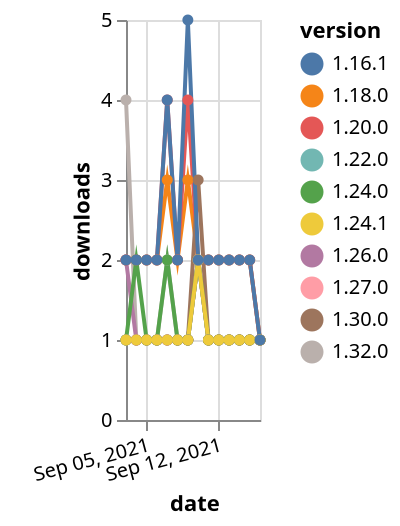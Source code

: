 {"$schema": "https://vega.github.io/schema/vega-lite/v5.json", "description": "A simple bar chart with embedded data.", "data": {"values": [{"date": "2021-09-03", "total": 2624, "delta": 2, "version": "1.18.0"}, {"date": "2021-09-04", "total": 2626, "delta": 2, "version": "1.18.0"}, {"date": "2021-09-05", "total": 2628, "delta": 2, "version": "1.18.0"}, {"date": "2021-09-06", "total": 2630, "delta": 2, "version": "1.18.0"}, {"date": "2021-09-07", "total": 2633, "delta": 3, "version": "1.18.0"}, {"date": "2021-09-08", "total": 2635, "delta": 2, "version": "1.18.0"}, {"date": "2021-09-09", "total": 2638, "delta": 3, "version": "1.18.0"}, {"date": "2021-09-10", "total": 2640, "delta": 2, "version": "1.18.0"}, {"date": "2021-09-11", "total": 2642, "delta": 2, "version": "1.18.0"}, {"date": "2021-09-12", "total": 2644, "delta": 2, "version": "1.18.0"}, {"date": "2021-09-13", "total": 2646, "delta": 2, "version": "1.18.0"}, {"date": "2021-09-14", "total": 2648, "delta": 2, "version": "1.18.0"}, {"date": "2021-09-15", "total": 2650, "delta": 2, "version": "1.18.0"}, {"date": "2021-09-16", "total": 2651, "delta": 1, "version": "1.18.0"}, {"date": "2021-09-03", "total": 127, "delta": 4, "version": "1.32.0"}, {"date": "2021-09-04", "total": 128, "delta": 1, "version": "1.32.0"}, {"date": "2021-09-05", "total": 129, "delta": 1, "version": "1.32.0"}, {"date": "2021-09-06", "total": 130, "delta": 1, "version": "1.32.0"}, {"date": "2021-09-07", "total": 132, "delta": 2, "version": "1.32.0"}, {"date": "2021-09-08", "total": 133, "delta": 1, "version": "1.32.0"}, {"date": "2021-09-09", "total": 134, "delta": 1, "version": "1.32.0"}, {"date": "2021-09-10", "total": 136, "delta": 2, "version": "1.32.0"}, {"date": "2021-09-11", "total": 137, "delta": 1, "version": "1.32.0"}, {"date": "2021-09-12", "total": 138, "delta": 1, "version": "1.32.0"}, {"date": "2021-09-13", "total": 139, "delta": 1, "version": "1.32.0"}, {"date": "2021-09-14", "total": 140, "delta": 1, "version": "1.32.0"}, {"date": "2021-09-15", "total": 141, "delta": 1, "version": "1.32.0"}, {"date": "2021-09-16", "total": 142, "delta": 1, "version": "1.32.0"}, {"date": "2021-09-03", "total": 248, "delta": 1, "version": "1.22.0"}, {"date": "2021-09-04", "total": 249, "delta": 1, "version": "1.22.0"}, {"date": "2021-09-05", "total": 250, "delta": 1, "version": "1.22.0"}, {"date": "2021-09-06", "total": 251, "delta": 1, "version": "1.22.0"}, {"date": "2021-09-07", "total": 252, "delta": 1, "version": "1.22.0"}, {"date": "2021-09-08", "total": 253, "delta": 1, "version": "1.22.0"}, {"date": "2021-09-09", "total": 254, "delta": 1, "version": "1.22.0"}, {"date": "2021-09-10", "total": 256, "delta": 2, "version": "1.22.0"}, {"date": "2021-09-11", "total": 257, "delta": 1, "version": "1.22.0"}, {"date": "2021-09-12", "total": 258, "delta": 1, "version": "1.22.0"}, {"date": "2021-09-13", "total": 259, "delta": 1, "version": "1.22.0"}, {"date": "2021-09-14", "total": 260, "delta": 1, "version": "1.22.0"}, {"date": "2021-09-15", "total": 261, "delta": 1, "version": "1.22.0"}, {"date": "2021-09-16", "total": 262, "delta": 1, "version": "1.22.0"}, {"date": "2021-09-03", "total": 180, "delta": 2, "version": "1.26.0"}, {"date": "2021-09-04", "total": 181, "delta": 1, "version": "1.26.0"}, {"date": "2021-09-05", "total": 182, "delta": 1, "version": "1.26.0"}, {"date": "2021-09-06", "total": 183, "delta": 1, "version": "1.26.0"}, {"date": "2021-09-07", "total": 184, "delta": 1, "version": "1.26.0"}, {"date": "2021-09-08", "total": 185, "delta": 1, "version": "1.26.0"}, {"date": "2021-09-09", "total": 186, "delta": 1, "version": "1.26.0"}, {"date": "2021-09-10", "total": 188, "delta": 2, "version": "1.26.0"}, {"date": "2021-09-11", "total": 189, "delta": 1, "version": "1.26.0"}, {"date": "2021-09-12", "total": 190, "delta": 1, "version": "1.26.0"}, {"date": "2021-09-13", "total": 191, "delta": 1, "version": "1.26.0"}, {"date": "2021-09-14", "total": 192, "delta": 1, "version": "1.26.0"}, {"date": "2021-09-15", "total": 193, "delta": 1, "version": "1.26.0"}, {"date": "2021-09-16", "total": 194, "delta": 1, "version": "1.26.0"}, {"date": "2021-09-03", "total": 2447, "delta": 2, "version": "1.20.0"}, {"date": "2021-09-04", "total": 2449, "delta": 2, "version": "1.20.0"}, {"date": "2021-09-05", "total": 2451, "delta": 2, "version": "1.20.0"}, {"date": "2021-09-06", "total": 2453, "delta": 2, "version": "1.20.0"}, {"date": "2021-09-07", "total": 2457, "delta": 4, "version": "1.20.0"}, {"date": "2021-09-08", "total": 2459, "delta": 2, "version": "1.20.0"}, {"date": "2021-09-09", "total": 2463, "delta": 4, "version": "1.20.0"}, {"date": "2021-09-10", "total": 2465, "delta": 2, "version": "1.20.0"}, {"date": "2021-09-11", "total": 2467, "delta": 2, "version": "1.20.0"}, {"date": "2021-09-12", "total": 2469, "delta": 2, "version": "1.20.0"}, {"date": "2021-09-13", "total": 2471, "delta": 2, "version": "1.20.0"}, {"date": "2021-09-14", "total": 2473, "delta": 2, "version": "1.20.0"}, {"date": "2021-09-15", "total": 2475, "delta": 2, "version": "1.20.0"}, {"date": "2021-09-16", "total": 2476, "delta": 1, "version": "1.20.0"}, {"date": "2021-09-03", "total": 160, "delta": 1, "version": "1.27.0"}, {"date": "2021-09-04", "total": 161, "delta": 1, "version": "1.27.0"}, {"date": "2021-09-05", "total": 162, "delta": 1, "version": "1.27.0"}, {"date": "2021-09-06", "total": 163, "delta": 1, "version": "1.27.0"}, {"date": "2021-09-07", "total": 164, "delta": 1, "version": "1.27.0"}, {"date": "2021-09-08", "total": 165, "delta": 1, "version": "1.27.0"}, {"date": "2021-09-09", "total": 166, "delta": 1, "version": "1.27.0"}, {"date": "2021-09-10", "total": 168, "delta": 2, "version": "1.27.0"}, {"date": "2021-09-11", "total": 169, "delta": 1, "version": "1.27.0"}, {"date": "2021-09-12", "total": 170, "delta": 1, "version": "1.27.0"}, {"date": "2021-09-13", "total": 171, "delta": 1, "version": "1.27.0"}, {"date": "2021-09-14", "total": 172, "delta": 1, "version": "1.27.0"}, {"date": "2021-09-15", "total": 173, "delta": 1, "version": "1.27.0"}, {"date": "2021-09-16", "total": 174, "delta": 1, "version": "1.27.0"}, {"date": "2021-09-03", "total": 179, "delta": 1, "version": "1.30.0"}, {"date": "2021-09-04", "total": 180, "delta": 1, "version": "1.30.0"}, {"date": "2021-09-05", "total": 181, "delta": 1, "version": "1.30.0"}, {"date": "2021-09-06", "total": 182, "delta": 1, "version": "1.30.0"}, {"date": "2021-09-07", "total": 183, "delta": 1, "version": "1.30.0"}, {"date": "2021-09-08", "total": 184, "delta": 1, "version": "1.30.0"}, {"date": "2021-09-09", "total": 185, "delta": 1, "version": "1.30.0"}, {"date": "2021-09-10", "total": 188, "delta": 3, "version": "1.30.0"}, {"date": "2021-09-11", "total": 189, "delta": 1, "version": "1.30.0"}, {"date": "2021-09-12", "total": 190, "delta": 1, "version": "1.30.0"}, {"date": "2021-09-13", "total": 191, "delta": 1, "version": "1.30.0"}, {"date": "2021-09-14", "total": 192, "delta": 1, "version": "1.30.0"}, {"date": "2021-09-15", "total": 193, "delta": 1, "version": "1.30.0"}, {"date": "2021-09-16", "total": 194, "delta": 1, "version": "1.30.0"}, {"date": "2021-09-03", "total": 270, "delta": 1, "version": "1.24.0"}, {"date": "2021-09-04", "total": 272, "delta": 2, "version": "1.24.0"}, {"date": "2021-09-05", "total": 273, "delta": 1, "version": "1.24.0"}, {"date": "2021-09-06", "total": 274, "delta": 1, "version": "1.24.0"}, {"date": "2021-09-07", "total": 276, "delta": 2, "version": "1.24.0"}, {"date": "2021-09-08", "total": 277, "delta": 1, "version": "1.24.0"}, {"date": "2021-09-09", "total": 278, "delta": 1, "version": "1.24.0"}, {"date": "2021-09-10", "total": 280, "delta": 2, "version": "1.24.0"}, {"date": "2021-09-11", "total": 281, "delta": 1, "version": "1.24.0"}, {"date": "2021-09-12", "total": 282, "delta": 1, "version": "1.24.0"}, {"date": "2021-09-13", "total": 283, "delta": 1, "version": "1.24.0"}, {"date": "2021-09-14", "total": 284, "delta": 1, "version": "1.24.0"}, {"date": "2021-09-15", "total": 285, "delta": 1, "version": "1.24.0"}, {"date": "2021-09-16", "total": 286, "delta": 1, "version": "1.24.0"}, {"date": "2021-09-03", "total": 192, "delta": 1, "version": "1.24.1"}, {"date": "2021-09-04", "total": 193, "delta": 1, "version": "1.24.1"}, {"date": "2021-09-05", "total": 194, "delta": 1, "version": "1.24.1"}, {"date": "2021-09-06", "total": 195, "delta": 1, "version": "1.24.1"}, {"date": "2021-09-07", "total": 196, "delta": 1, "version": "1.24.1"}, {"date": "2021-09-08", "total": 197, "delta": 1, "version": "1.24.1"}, {"date": "2021-09-09", "total": 198, "delta": 1, "version": "1.24.1"}, {"date": "2021-09-10", "total": 200, "delta": 2, "version": "1.24.1"}, {"date": "2021-09-11", "total": 201, "delta": 1, "version": "1.24.1"}, {"date": "2021-09-12", "total": 202, "delta": 1, "version": "1.24.1"}, {"date": "2021-09-13", "total": 203, "delta": 1, "version": "1.24.1"}, {"date": "2021-09-14", "total": 204, "delta": 1, "version": "1.24.1"}, {"date": "2021-09-15", "total": 205, "delta": 1, "version": "1.24.1"}, {"date": "2021-09-16", "total": 206, "delta": 1, "version": "1.24.1"}, {"date": "2021-09-03", "total": 3097, "delta": 2, "version": "1.16.1"}, {"date": "2021-09-04", "total": 3099, "delta": 2, "version": "1.16.1"}, {"date": "2021-09-05", "total": 3101, "delta": 2, "version": "1.16.1"}, {"date": "2021-09-06", "total": 3103, "delta": 2, "version": "1.16.1"}, {"date": "2021-09-07", "total": 3107, "delta": 4, "version": "1.16.1"}, {"date": "2021-09-08", "total": 3109, "delta": 2, "version": "1.16.1"}, {"date": "2021-09-09", "total": 3114, "delta": 5, "version": "1.16.1"}, {"date": "2021-09-10", "total": 3116, "delta": 2, "version": "1.16.1"}, {"date": "2021-09-11", "total": 3118, "delta": 2, "version": "1.16.1"}, {"date": "2021-09-12", "total": 3120, "delta": 2, "version": "1.16.1"}, {"date": "2021-09-13", "total": 3122, "delta": 2, "version": "1.16.1"}, {"date": "2021-09-14", "total": 3124, "delta": 2, "version": "1.16.1"}, {"date": "2021-09-15", "total": 3126, "delta": 2, "version": "1.16.1"}, {"date": "2021-09-16", "total": 3127, "delta": 1, "version": "1.16.1"}]}, "width": "container", "mark": {"type": "line", "point": {"filled": true}}, "encoding": {"x": {"field": "date", "type": "temporal", "timeUnit": "yearmonthdate", "title": "date", "axis": {"labelAngle": -15}}, "y": {"field": "delta", "type": "quantitative", "title": "downloads"}, "color": {"field": "version", "type": "nominal"}, "tooltip": {"field": "delta"}}}